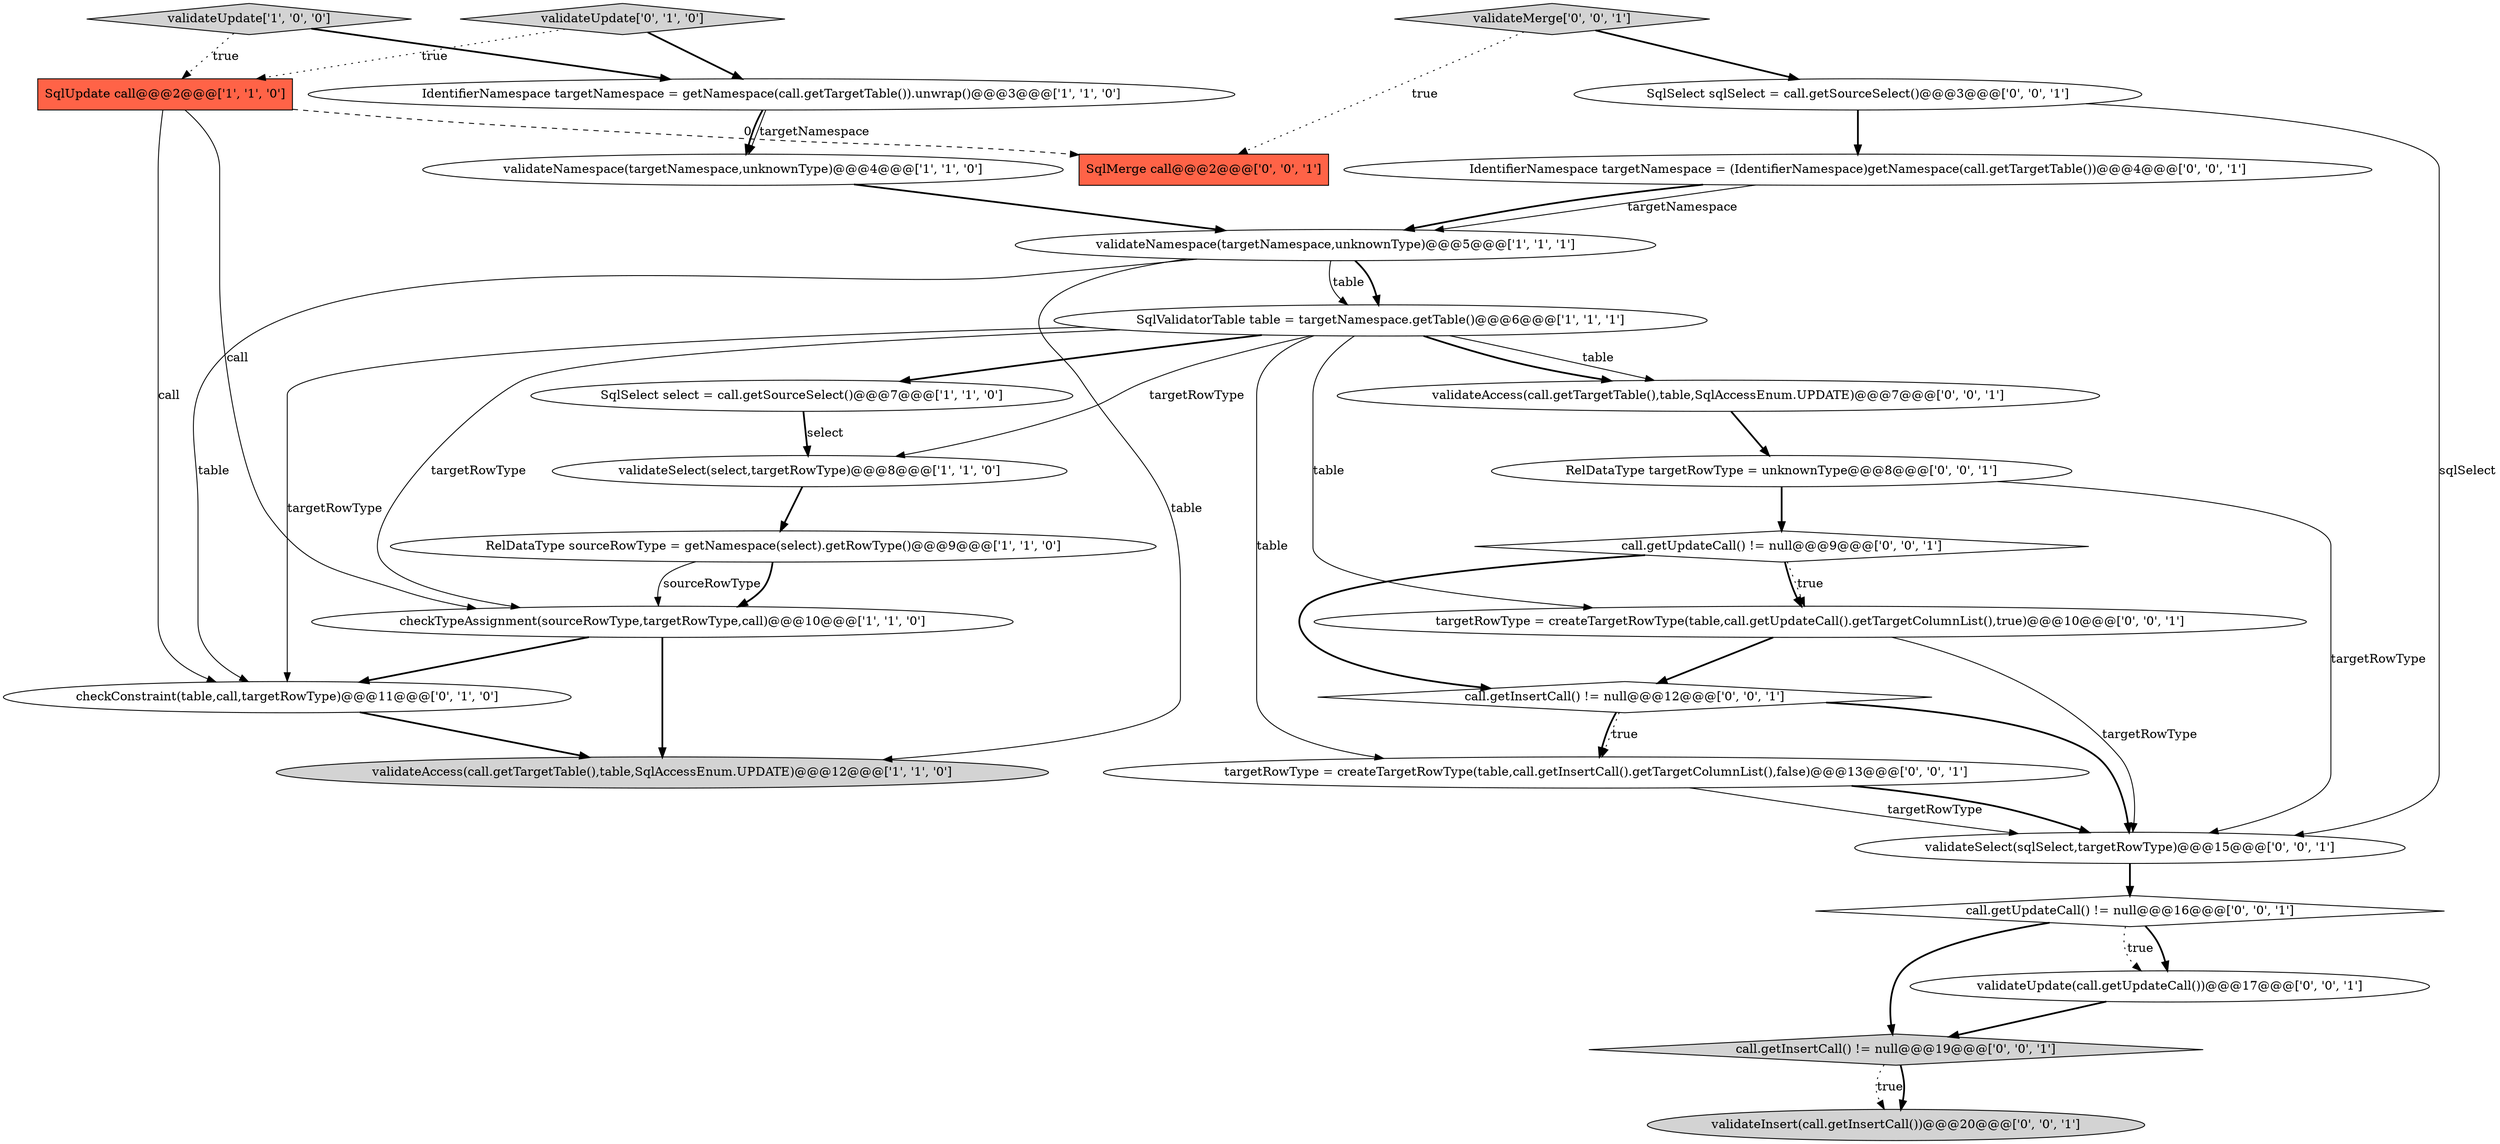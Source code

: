 digraph {
9 [style = filled, label = "validateNamespace(targetNamespace,unknownType)@@@5@@@['1', '1', '1']", fillcolor = white, shape = ellipse image = "AAA0AAABBB1BBB"];
5 [style = filled, label = "IdentifierNamespace targetNamespace = getNamespace(call.getTargetTable()).unwrap()@@@3@@@['1', '1', '0']", fillcolor = white, shape = ellipse image = "AAA0AAABBB1BBB"];
27 [style = filled, label = "call.getInsertCall() != null@@@19@@@['0', '0', '1']", fillcolor = lightgray, shape = diamond image = "AAA0AAABBB3BBB"];
1 [style = filled, label = "validateAccess(call.getTargetTable(),table,SqlAccessEnum.UPDATE)@@@12@@@['1', '1', '0']", fillcolor = lightgray, shape = ellipse image = "AAA0AAABBB1BBB"];
13 [style = filled, label = "validateSelect(sqlSelect,targetRowType)@@@15@@@['0', '0', '1']", fillcolor = white, shape = ellipse image = "AAA0AAABBB3BBB"];
16 [style = filled, label = "validateAccess(call.getTargetTable(),table,SqlAccessEnum.UPDATE)@@@7@@@['0', '0', '1']", fillcolor = white, shape = ellipse image = "AAA0AAABBB3BBB"];
26 [style = filled, label = "SqlSelect sqlSelect = call.getSourceSelect()@@@3@@@['0', '0', '1']", fillcolor = white, shape = ellipse image = "AAA0AAABBB3BBB"];
3 [style = filled, label = "SqlValidatorTable table = targetNamespace.getTable()@@@6@@@['1', '1', '1']", fillcolor = white, shape = ellipse image = "AAA0AAABBB1BBB"];
17 [style = filled, label = "call.getUpdateCall() != null@@@9@@@['0', '0', '1']", fillcolor = white, shape = diamond image = "AAA0AAABBB3BBB"];
15 [style = filled, label = "RelDataType targetRowType = unknownType@@@8@@@['0', '0', '1']", fillcolor = white, shape = ellipse image = "AAA0AAABBB3BBB"];
10 [style = filled, label = "RelDataType sourceRowType = getNamespace(select).getRowType()@@@9@@@['1', '1', '0']", fillcolor = white, shape = ellipse image = "AAA0AAABBB1BBB"];
19 [style = filled, label = "targetRowType = createTargetRowType(table,call.getUpdateCall().getTargetColumnList(),true)@@@10@@@['0', '0', '1']", fillcolor = white, shape = ellipse image = "AAA0AAABBB3BBB"];
11 [style = filled, label = "validateUpdate['0', '1', '0']", fillcolor = lightgray, shape = diamond image = "AAA0AAABBB2BBB"];
22 [style = filled, label = "validateUpdate(call.getUpdateCall())@@@17@@@['0', '0', '1']", fillcolor = white, shape = ellipse image = "AAA0AAABBB3BBB"];
21 [style = filled, label = "targetRowType = createTargetRowType(table,call.getInsertCall().getTargetColumnList(),false)@@@13@@@['0', '0', '1']", fillcolor = white, shape = ellipse image = "AAA0AAABBB3BBB"];
18 [style = filled, label = "SqlMerge call@@@2@@@['0', '0', '1']", fillcolor = tomato, shape = box image = "AAA0AAABBB3BBB"];
0 [style = filled, label = "validateNamespace(targetNamespace,unknownType)@@@4@@@['1', '1', '0']", fillcolor = white, shape = ellipse image = "AAA0AAABBB1BBB"];
4 [style = filled, label = "SqlSelect select = call.getSourceSelect()@@@7@@@['1', '1', '0']", fillcolor = white, shape = ellipse image = "AAA0AAABBB1BBB"];
2 [style = filled, label = "SqlUpdate call@@@2@@@['1', '1', '0']", fillcolor = tomato, shape = box image = "AAA0AAABBB1BBB"];
20 [style = filled, label = "call.getUpdateCall() != null@@@16@@@['0', '0', '1']", fillcolor = white, shape = diamond image = "AAA0AAABBB3BBB"];
7 [style = filled, label = "validateUpdate['1', '0', '0']", fillcolor = lightgray, shape = diamond image = "AAA0AAABBB1BBB"];
14 [style = filled, label = "call.getInsertCall() != null@@@12@@@['0', '0', '1']", fillcolor = white, shape = diamond image = "AAA0AAABBB3BBB"];
25 [style = filled, label = "validateMerge['0', '0', '1']", fillcolor = lightgray, shape = diamond image = "AAA0AAABBB3BBB"];
8 [style = filled, label = "checkTypeAssignment(sourceRowType,targetRowType,call)@@@10@@@['1', '1', '0']", fillcolor = white, shape = ellipse image = "AAA0AAABBB1BBB"];
23 [style = filled, label = "IdentifierNamespace targetNamespace = (IdentifierNamespace)getNamespace(call.getTargetTable())@@@4@@@['0', '0', '1']", fillcolor = white, shape = ellipse image = "AAA0AAABBB3BBB"];
12 [style = filled, label = "checkConstraint(table,call,targetRowType)@@@11@@@['0', '1', '0']", fillcolor = white, shape = ellipse image = "AAA1AAABBB2BBB"];
6 [style = filled, label = "validateSelect(select,targetRowType)@@@8@@@['1', '1', '0']", fillcolor = white, shape = ellipse image = "AAA0AAABBB1BBB"];
24 [style = filled, label = "validateInsert(call.getInsertCall())@@@20@@@['0', '0', '1']", fillcolor = lightgray, shape = ellipse image = "AAA0AAABBB3BBB"];
10->8 [style = solid, label="sourceRowType"];
3->16 [style = solid, label="table"];
19->13 [style = solid, label="targetRowType"];
7->2 [style = dotted, label="true"];
17->19 [style = dotted, label="true"];
4->6 [style = solid, label="select"];
4->6 [style = bold, label=""];
3->19 [style = solid, label="table"];
23->9 [style = bold, label=""];
20->27 [style = bold, label=""];
11->2 [style = dotted, label="true"];
23->9 [style = solid, label="targetNamespace"];
25->18 [style = dotted, label="true"];
8->12 [style = bold, label=""];
14->21 [style = bold, label=""];
17->19 [style = bold, label=""];
26->13 [style = solid, label="sqlSelect"];
25->26 [style = bold, label=""];
22->27 [style = bold, label=""];
9->3 [style = bold, label=""];
0->9 [style = bold, label=""];
14->13 [style = bold, label=""];
10->8 [style = bold, label=""];
12->1 [style = bold, label=""];
16->15 [style = bold, label=""];
20->22 [style = bold, label=""];
2->18 [style = dashed, label="0"];
17->14 [style = bold, label=""];
27->24 [style = dotted, label="true"];
2->12 [style = solid, label="call"];
6->10 [style = bold, label=""];
9->1 [style = solid, label="table"];
8->1 [style = bold, label=""];
27->24 [style = bold, label=""];
5->0 [style = solid, label="targetNamespace"];
5->0 [style = bold, label=""];
14->21 [style = dotted, label="true"];
3->21 [style = solid, label="table"];
21->13 [style = solid, label="targetRowType"];
20->22 [style = dotted, label="true"];
9->12 [style = solid, label="table"];
3->12 [style = solid, label="targetRowType"];
7->5 [style = bold, label=""];
3->8 [style = solid, label="targetRowType"];
26->23 [style = bold, label=""];
19->14 [style = bold, label=""];
9->3 [style = solid, label="table"];
3->16 [style = bold, label=""];
13->20 [style = bold, label=""];
3->6 [style = solid, label="targetRowType"];
15->13 [style = solid, label="targetRowType"];
2->8 [style = solid, label="call"];
3->4 [style = bold, label=""];
11->5 [style = bold, label=""];
21->13 [style = bold, label=""];
15->17 [style = bold, label=""];
}
